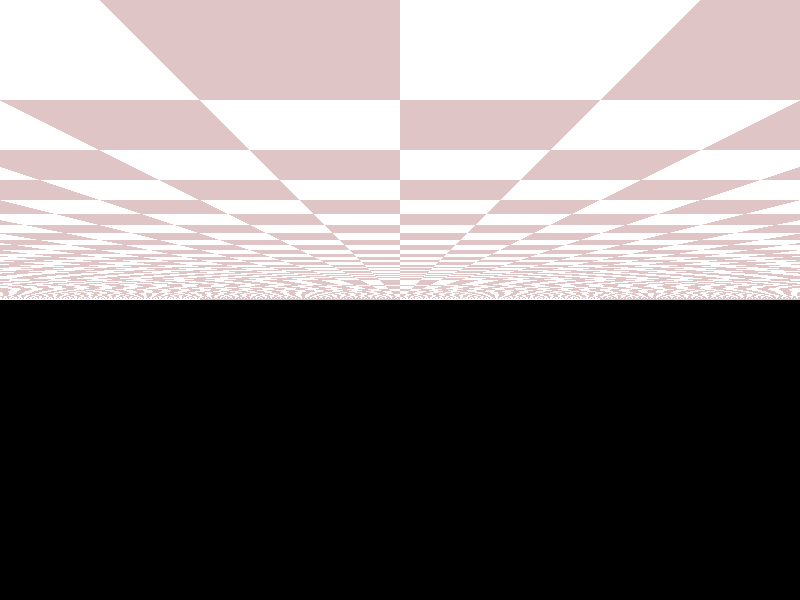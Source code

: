 // Plano com textura em xadrez
#include "colors.inc"
light_source {<40,-50,-40> White} 
light_source {<-40,-50,-40> White}

camera 
{   location <0,0,-50> 
    look_at <0,0,0> 
} 

plane 
{   <0, 1, 0>, 1
    pigment 
    {   checker color Pink, color White 
    } 
} 